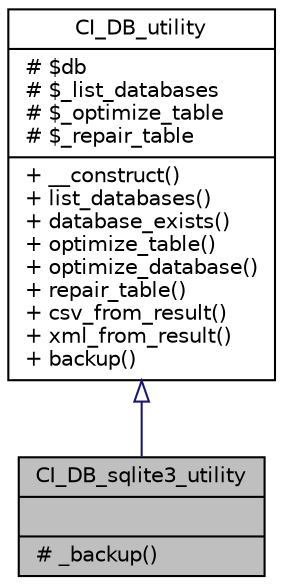 digraph "CI_DB_sqlite3_utility"
{
 // LATEX_PDF_SIZE
  edge [fontname="Helvetica",fontsize="10",labelfontname="Helvetica",labelfontsize="10"];
  node [fontname="Helvetica",fontsize="10",shape=record];
  Node2 [label="{CI_DB_sqlite3_utility\n||# _backup()\l}",height=0.2,width=0.4,color="black", fillcolor="grey75", style="filled", fontcolor="black",tooltip=" "];
  Node3 -> Node2 [dir="back",color="midnightblue",fontsize="10",style="solid",arrowtail="onormal",fontname="Helvetica"];
  Node3 [label="{CI_DB_utility\n|# $db\l# $_list_databases\l# $_optimize_table\l# $_repair_table\l|+ __construct()\l+ list_databases()\l+ database_exists()\l+ optimize_table()\l+ optimize_database()\l+ repair_table()\l+ csv_from_result()\l+ xml_from_result()\l+ backup()\l}",height=0.2,width=0.4,color="black", fillcolor="white", style="filled",URL="$class_c_i___d_b__utility.html",tooltip=" "];
}
